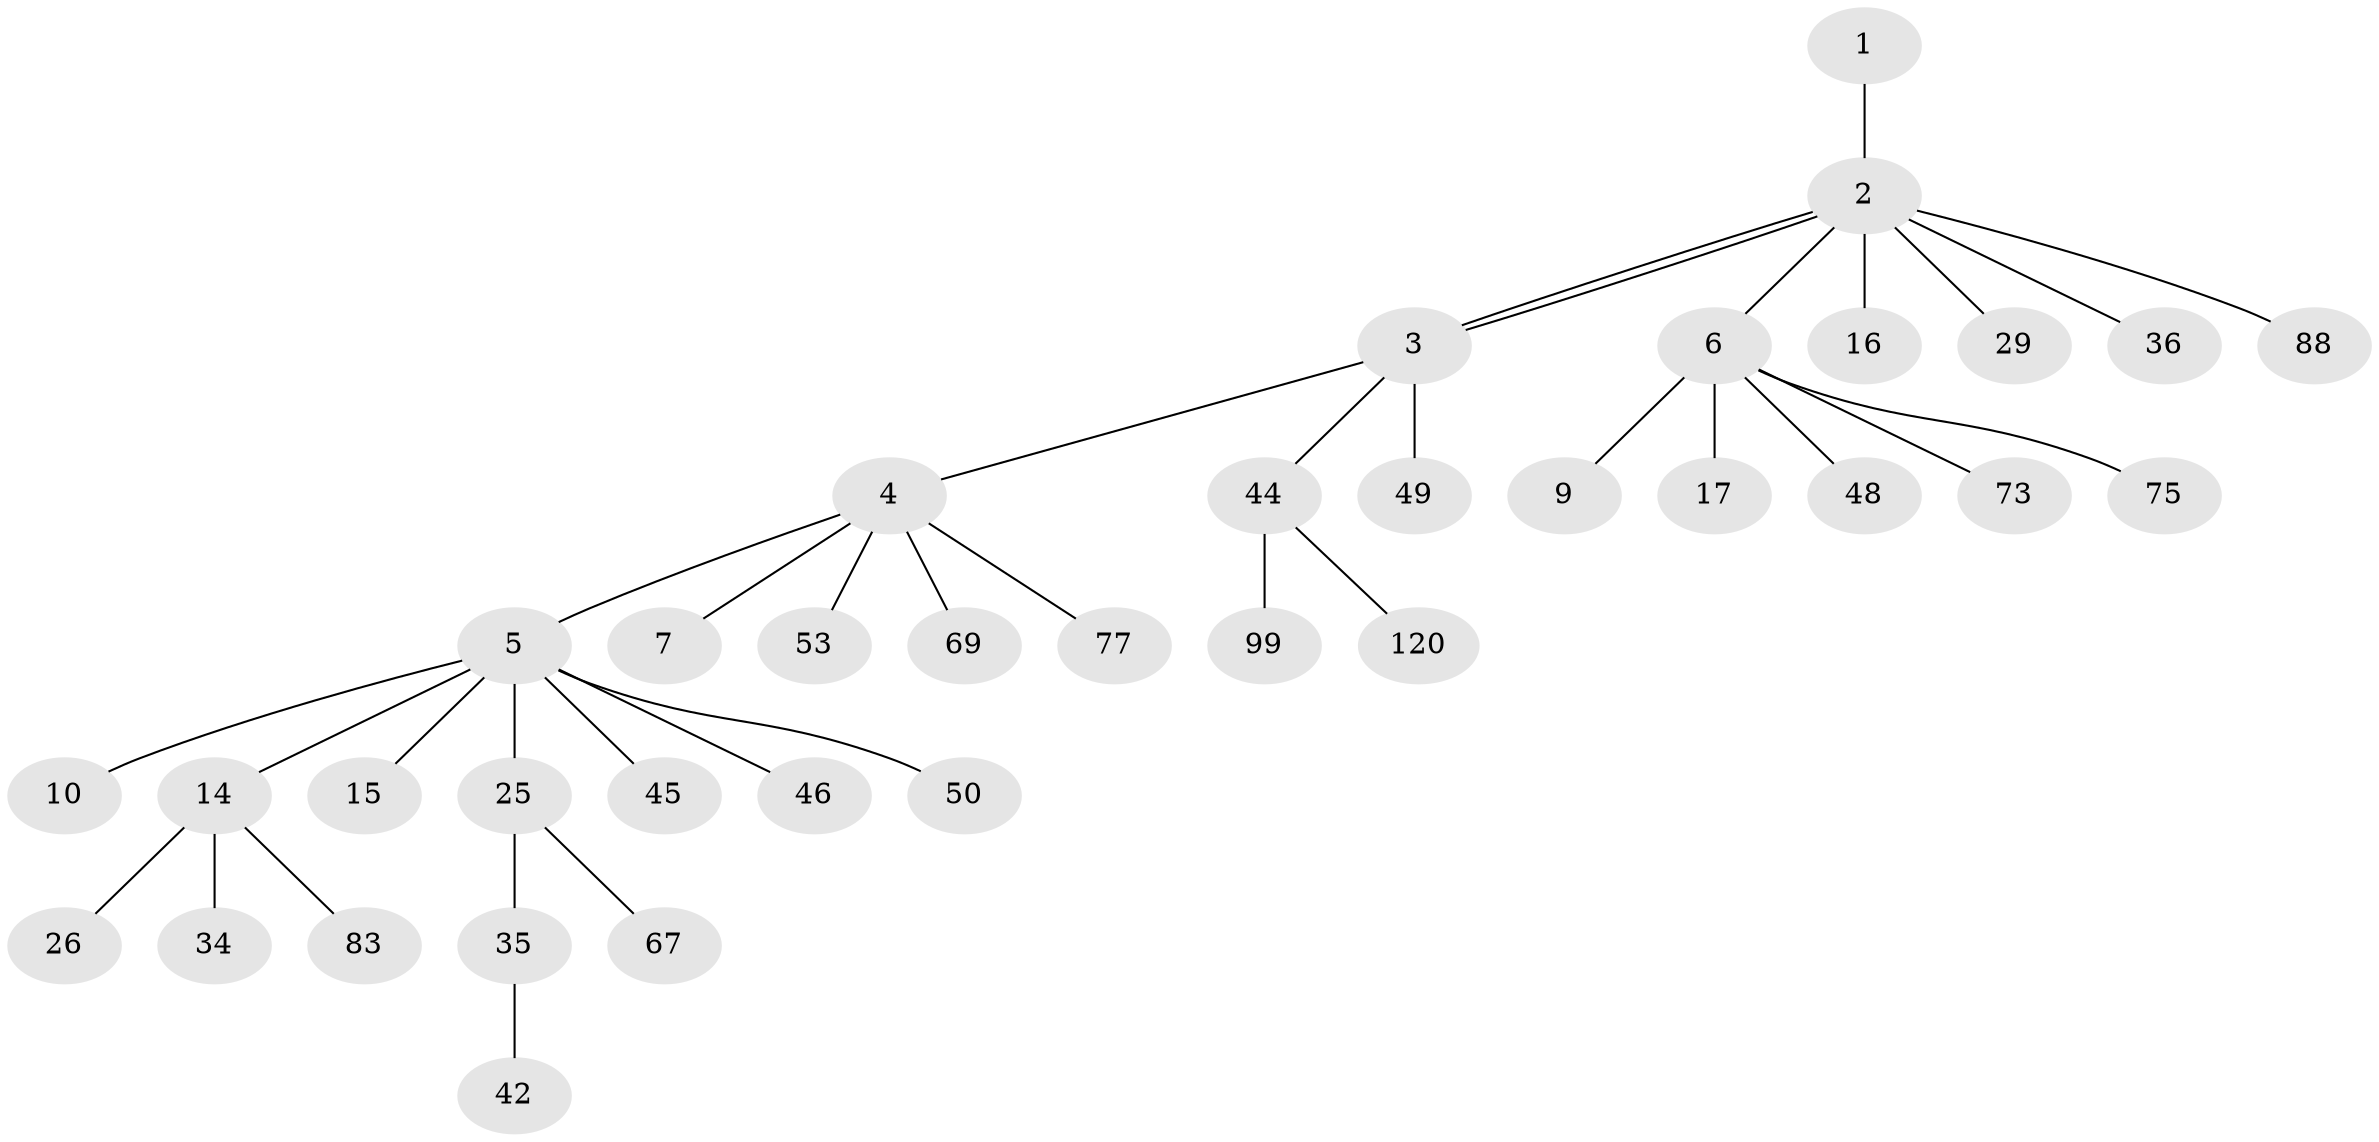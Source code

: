 // original degree distribution, {2: 0.1487603305785124, 15: 0.008264462809917356, 10: 0.008264462809917356, 8: 0.01652892561983471, 20: 0.008264462809917356, 6: 0.008264462809917356, 1: 0.6694214876033058, 3: 0.08264462809917356, 5: 0.008264462809917356, 4: 0.03305785123966942, 7: 0.008264462809917356}
// Generated by graph-tools (version 1.1) at 2025/18/03/04/25 18:18:22]
// undirected, 36 vertices, 36 edges
graph export_dot {
graph [start="1"]
  node [color=gray90,style=filled];
  1 [super="+59"];
  2 [super="+21+8+22+112+79+90+62"];
  3 [super="+52+63+81+89+39+37"];
  4 [super="+13+85"];
  5 [super="+51+66+94+96+91+108+82+28+41+32+31+23"];
  6 [super="+11+30+105+40"];
  7;
  9 [super="+119+71"];
  10 [super="+33"];
  14 [super="+47+19+117+113+64"];
  15;
  16 [super="+86"];
  17;
  25;
  26;
  29;
  34 [super="+38"];
  35 [super="+111"];
  36;
  42;
  44;
  45;
  46;
  48;
  49;
  50;
  53;
  67;
  69;
  73;
  75;
  77;
  83;
  88 [super="+103"];
  99;
  120;
  1 -- 2;
  2 -- 3;
  2 -- 3;
  2 -- 6;
  2 -- 16;
  2 -- 29;
  2 -- 36;
  2 -- 88;
  3 -- 4;
  3 -- 49;
  3 -- 44;
  4 -- 5;
  4 -- 7;
  4 -- 53;
  4 -- 69;
  4 -- 77;
  5 -- 10;
  5 -- 14;
  5 -- 15;
  5 -- 25;
  5 -- 45;
  5 -- 46;
  5 -- 50;
  6 -- 9;
  6 -- 48;
  6 -- 17;
  6 -- 73;
  6 -- 75;
  14 -- 26;
  14 -- 34;
  14 -- 83;
  25 -- 35;
  25 -- 67;
  35 -- 42;
  44 -- 99;
  44 -- 120;
}
